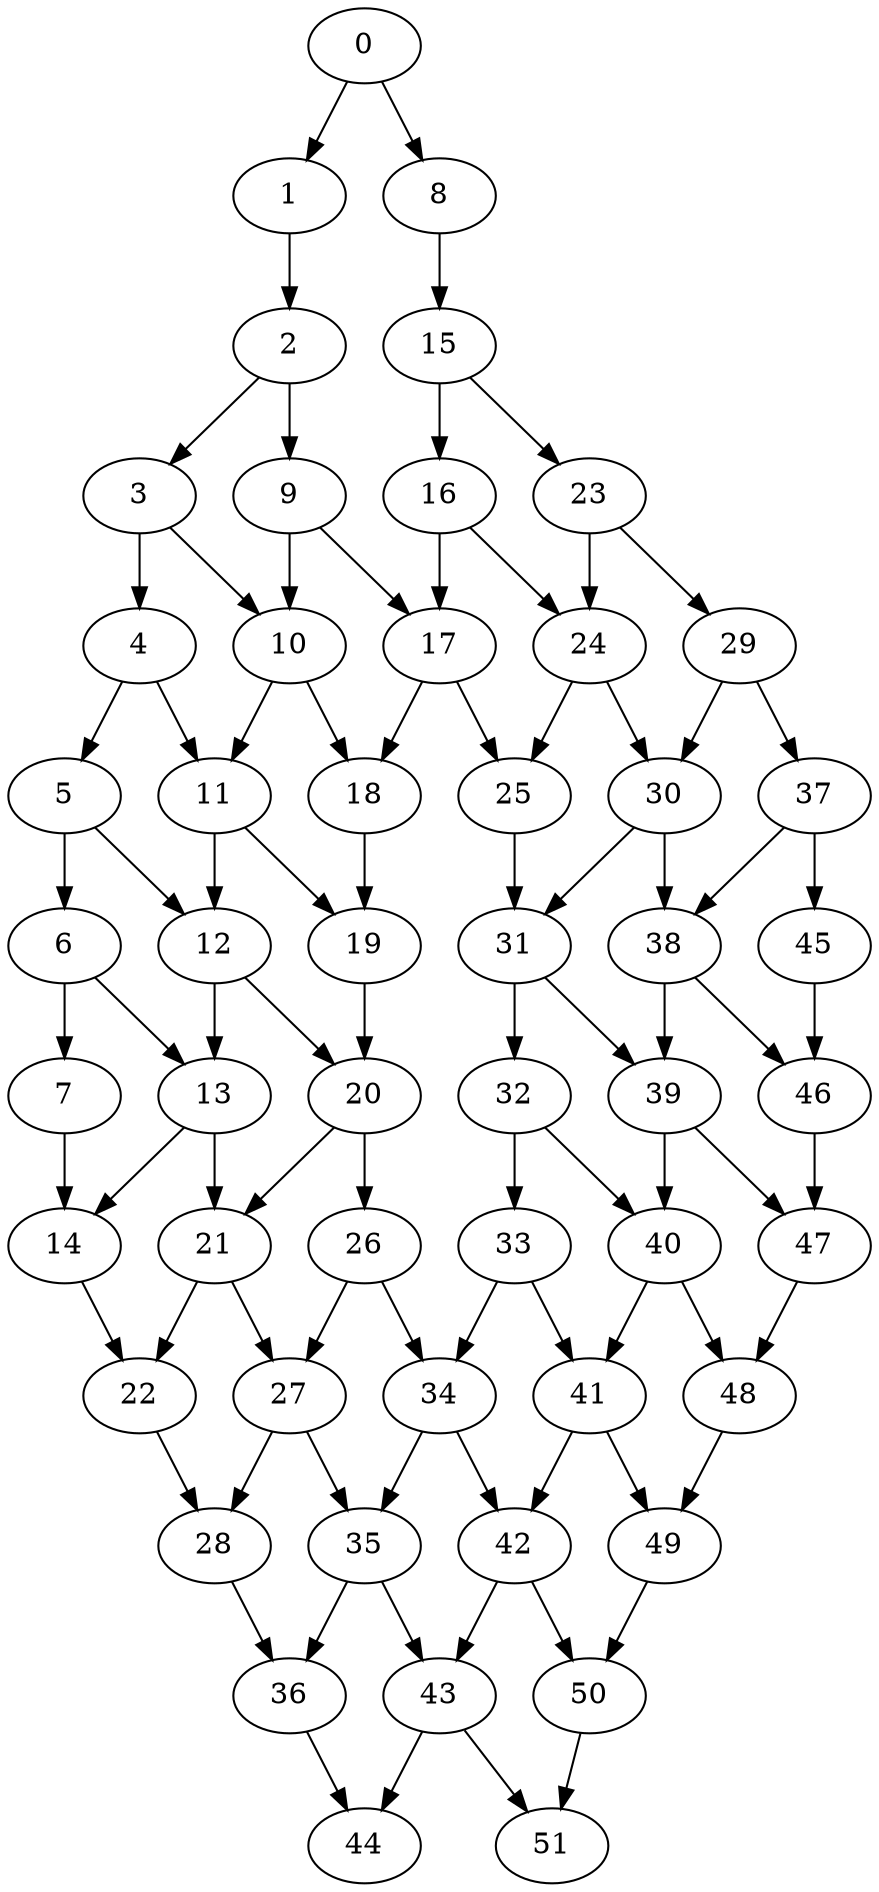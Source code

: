 digraph G {
0 -> 1
0 -> 8
1 -> 2
2 -> 3
2 -> 9
3 -> 4
3 -> 10
4 -> 5
4 -> 11
5 -> 6
5 -> 12
6 -> 7
6 -> 13
7 -> 14
8 -> 15
9 -> 10
9 -> 17
10 -> 11
10 -> 18
11 -> 12
11 -> 19
12 -> 13
12 -> 20
13 -> 14
13 -> 21
14 -> 22
15 -> 16
15 -> 23
16 -> 17
16 -> 24
17 -> 18
17 -> 25
18 -> 19
19 -> 20
20 -> 21
20 -> 26
21 -> 22
21 -> 27
22 -> 28
23 -> 24
23 -> 29
24 -> 25
24 -> 30
25 -> 31
26 -> 27
26 -> 34
27 -> 28
27 -> 35
28 -> 36
29 -> 30
29 -> 37
30 -> 31
30 -> 38
31 -> 32
31 -> 39
32 -> 33
32 -> 40
33 -> 34
33 -> 41
34 -> 35
34 -> 42
35 -> 36
35 -> 43
36 -> 44
37 -> 38
37 -> 45
38 -> 39
38 -> 46
39 -> 40
39 -> 47
40 -> 41
40 -> 48
41 -> 42
41 -> 49
42 -> 43
42 -> 50
43 -> 44
43 -> 51
45 -> 46
46 -> 47
47 -> 48
48 -> 49
49 -> 50
50 -> 51
}